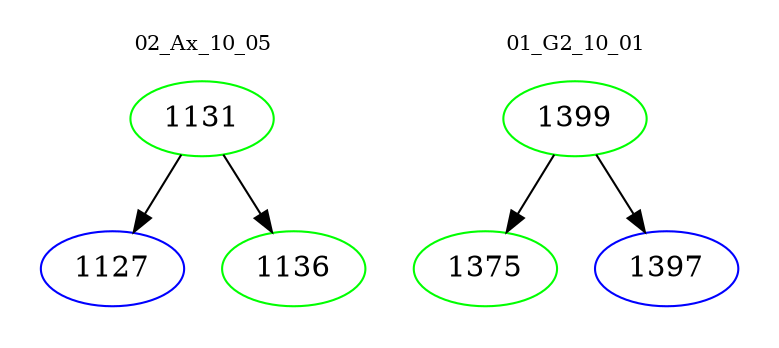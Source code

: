 digraph{
subgraph cluster_0 {
color = white
label = "02_Ax_10_05";
fontsize=10;
T0_1131 [label="1131", color="green"]
T0_1131 -> T0_1127 [color="black"]
T0_1127 [label="1127", color="blue"]
T0_1131 -> T0_1136 [color="black"]
T0_1136 [label="1136", color="green"]
}
subgraph cluster_1 {
color = white
label = "01_G2_10_01";
fontsize=10;
T1_1399 [label="1399", color="green"]
T1_1399 -> T1_1375 [color="black"]
T1_1375 [label="1375", color="green"]
T1_1399 -> T1_1397 [color="black"]
T1_1397 [label="1397", color="blue"]
}
}
